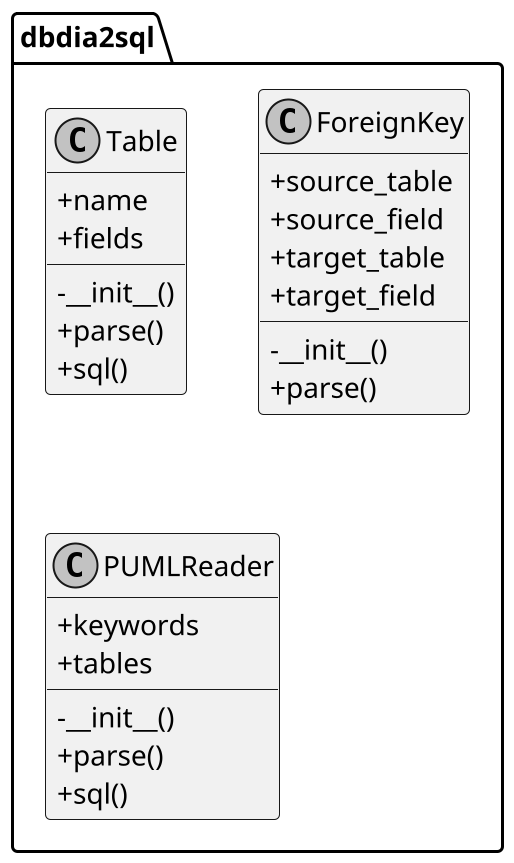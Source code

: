 @startuml
skinparam monochrome true
skinparam classAttributeIconSize 0
scale 2

namespace dbdia2sql {

	class Table {
		+name
		+fields
		-__init__()
		+parse()
		+sql()
	}

	class ForeignKey {
		+source_table
		+source_field
		+target_table
		+target_field
		-__init__()
		+parse()
	}

	class PUMLReader {
		+keywords
		+tables
		-__init__()
		+parse()
		+sql()
	}

}
@enduml